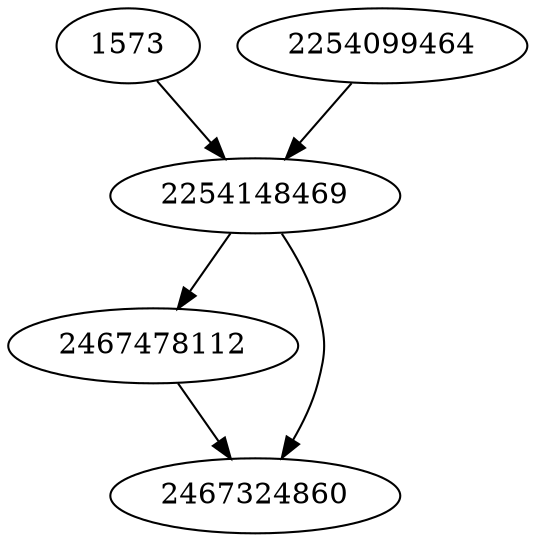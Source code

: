 strict digraph  {
2467478112;
1573;
2254099464;
2254148469;
2467324860;
2467478112 -> 2467324860;
1573 -> 2254148469;
2254099464 -> 2254148469;
2254148469 -> 2467324860;
2254148469 -> 2467478112;
}
